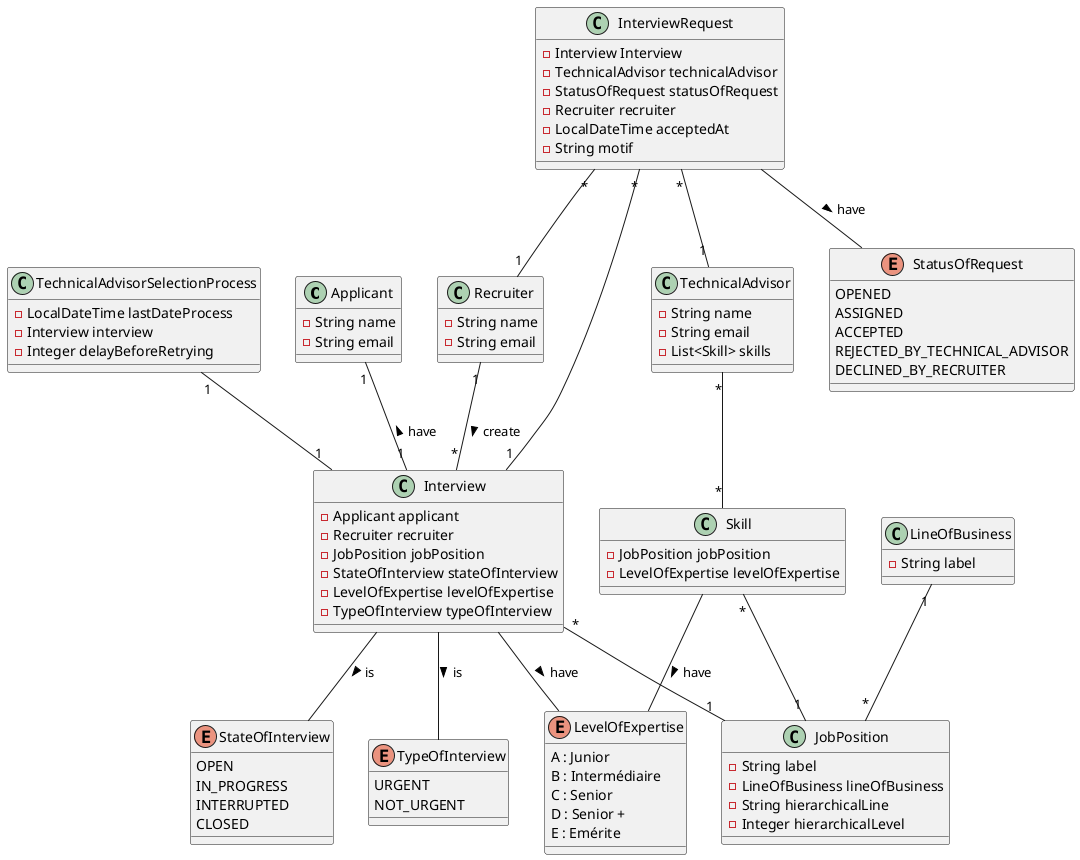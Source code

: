 @startuml

class Applicant {
 - String name
 - String email
}

class Recruiter {
 - String name
 - String email
}

class Interview {
 - Applicant applicant
 - Recruiter recruiter
 - JobPosition jobPosition
 - StateOfInterview stateOfInterview
 - LevelOfExpertise levelOfExpertise
 - TypeOfInterview typeOfInterview
}

Recruiter "1" -- "*" Interview : create >
Applicant "1" -- "1" Interview : have <

enum StateOfInterview {
 OPEN
 IN_PROGRESS
 INTERRUPTED
 CLOSED
}

enum TypeOfInterview {
 URGENT
 NOT_URGENT
}

Interview -- StateOfInterview : is >
Interview -- TypeOfInterview : is >

class LineOfBusiness {
 - String label
}

class JobPosition {
 - String label
 - LineOfBusiness lineOfBusiness
 - String hierarchicalLine
 - Integer hierarchicalLevel
}

LineOfBusiness "1" -- "*" JobPosition

enum LevelOfExpertise {
 A : Junior
 B : Intermédiaire
 C : Senior
 D : Senior +
 E : Emérite
}

class Skill {
 - JobPosition jobPosition
 - LevelOfExpertise levelOfExpertise
}

Skill "*" -- "1" JobPosition
Skill --  LevelOfExpertise : have >
Interview "*" -- "1" JobPosition
Interview -- LevelOfExpertise : have >

class TechnicalAdvisor {
 - String name
 - String email
 - List<Skill> skills
}

TechnicalAdvisor "*" -- "*" Skill

class InterviewRequest {
    - Interview Interview
    - TechnicalAdvisor technicalAdvisor
    - StatusOfRequest statusOfRequest
    - Recruiter recruiter
    - LocalDateTime acceptedAt
    - String motif
}

InterviewRequest "*" -- "1" Recruiter
InterviewRequest "*" -- "1" Interview
InterviewRequest "*" -- "1" TechnicalAdvisor

class TechnicalAdvisorSelectionProcess {
    - LocalDateTime lastDateProcess
    - Interview interview
    - Integer delayBeforeRetrying
}

TechnicalAdvisorSelectionProcess "1" -- "1" Interview

enum StatusOfRequest {
 OPENED
 ASSIGNED
 ACCEPTED
 REJECTED_BY_TECHNICAL_ADVISOR
 DECLINED_BY_RECRUITER
}

InterviewRequest -- StatusOfRequest : have >

@enduml